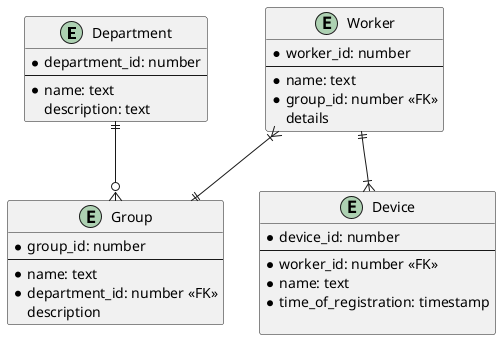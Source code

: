 @startuml
entity Department {
    * department_id: number
    --
    * name: text
    description: text
}

entity Group {
    * group_id: number
    --
    * name: text
    * department_id: number <<FK>>
    description
}

entity Worker {
    * worker_id: number
    --
    * name: text
    * group_id: number <<FK>>
    details
}

entity Device {
    * device_id: number
    --
    * worker_id: number <<FK>>
    * name: text
    * time_of_registration: timestamp

}


Department ||--o{ Group
Worker ||--|{ Device
Worker }|--|| Group
@enduml